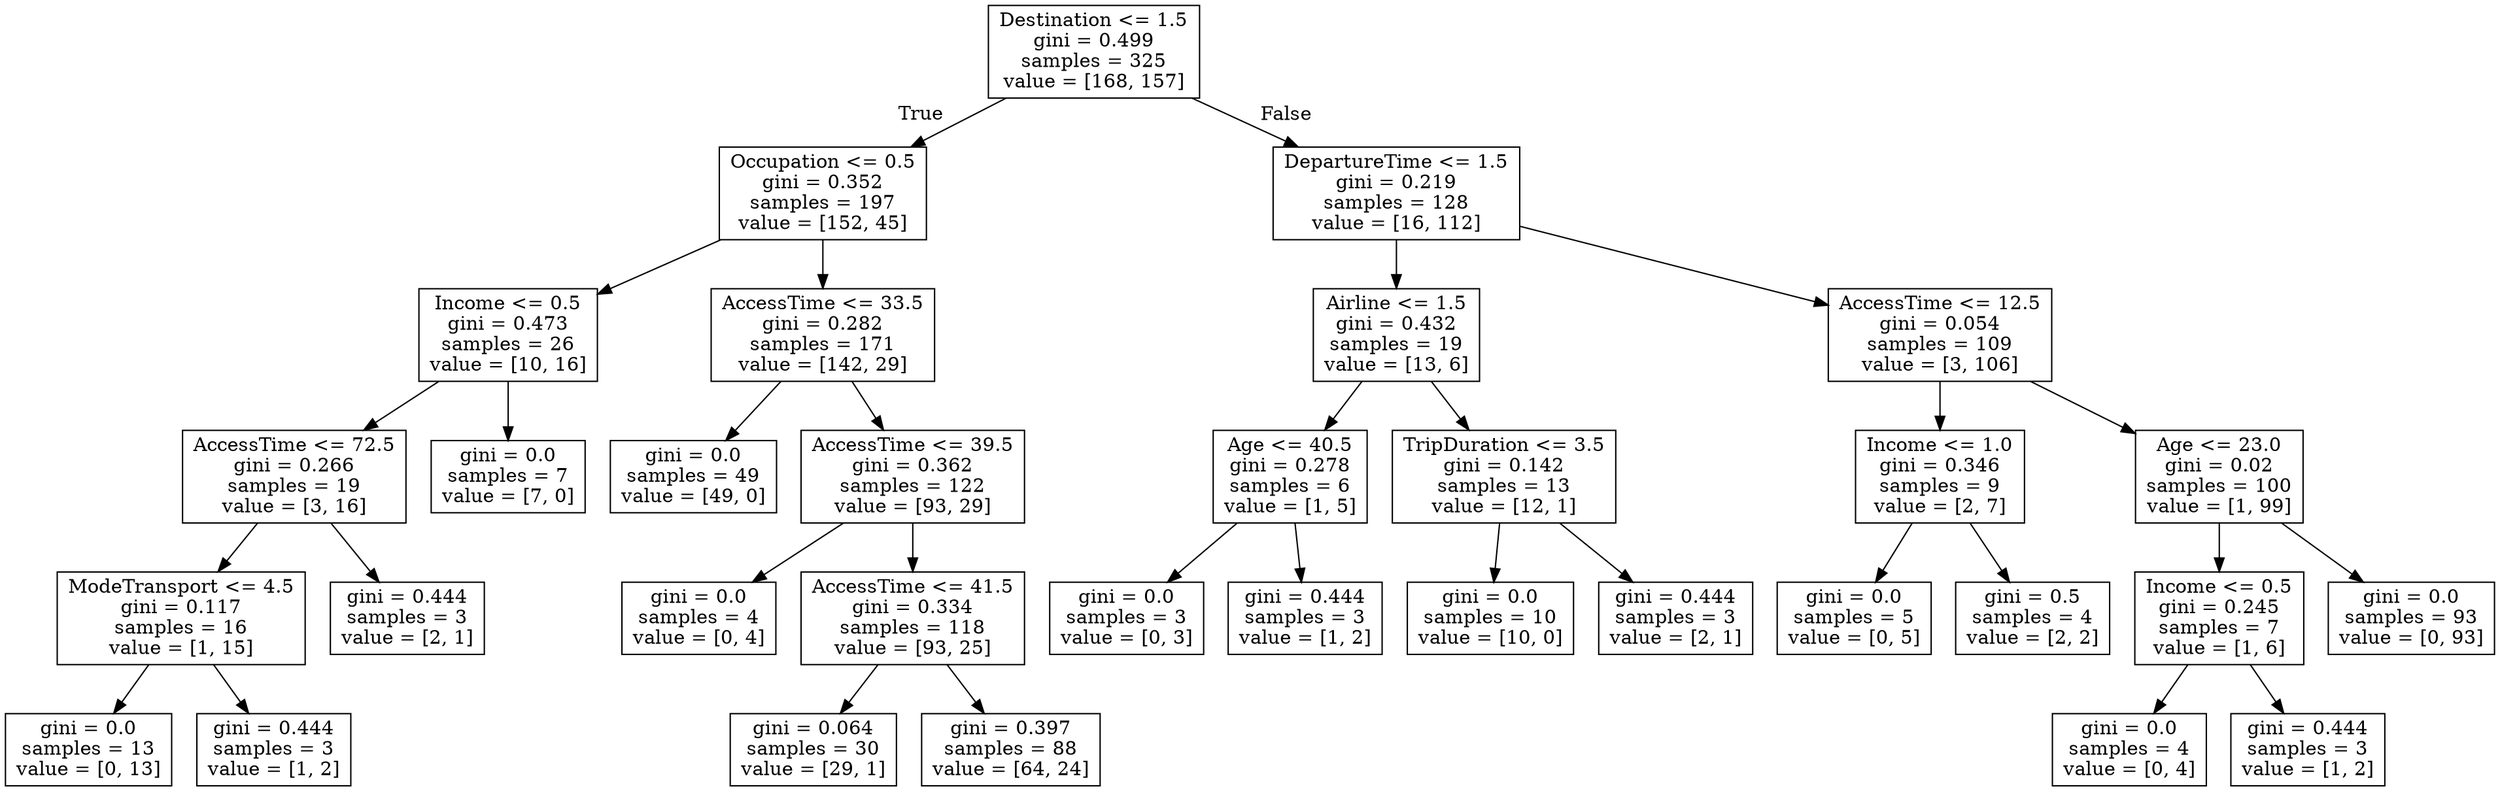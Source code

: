 digraph Tree {
node [shape=box] ;
0 [label="Destination <= 1.5\ngini = 0.499\nsamples = 325\nvalue = [168, 157]"] ;
1 [label="Occupation <= 0.5\ngini = 0.352\nsamples = 197\nvalue = [152, 45]"] ;
0 -> 1 [labeldistance=2.5, labelangle=45, headlabel="True"] ;
2 [label="Income <= 0.5\ngini = 0.473\nsamples = 26\nvalue = [10, 16]"] ;
1 -> 2 ;
3 [label="AccessTime <= 72.5\ngini = 0.266\nsamples = 19\nvalue = [3, 16]"] ;
2 -> 3 ;
4 [label="ModeTransport <= 4.5\ngini = 0.117\nsamples = 16\nvalue = [1, 15]"] ;
3 -> 4 ;
5 [label="gini = 0.0\nsamples = 13\nvalue = [0, 13]"] ;
4 -> 5 ;
6 [label="gini = 0.444\nsamples = 3\nvalue = [1, 2]"] ;
4 -> 6 ;
7 [label="gini = 0.444\nsamples = 3\nvalue = [2, 1]"] ;
3 -> 7 ;
8 [label="gini = 0.0\nsamples = 7\nvalue = [7, 0]"] ;
2 -> 8 ;
9 [label="AccessTime <= 33.5\ngini = 0.282\nsamples = 171\nvalue = [142, 29]"] ;
1 -> 9 ;
10 [label="gini = 0.0\nsamples = 49\nvalue = [49, 0]"] ;
9 -> 10 ;
11 [label="AccessTime <= 39.5\ngini = 0.362\nsamples = 122\nvalue = [93, 29]"] ;
9 -> 11 ;
12 [label="gini = 0.0\nsamples = 4\nvalue = [0, 4]"] ;
11 -> 12 ;
13 [label="AccessTime <= 41.5\ngini = 0.334\nsamples = 118\nvalue = [93, 25]"] ;
11 -> 13 ;
14 [label="gini = 0.064\nsamples = 30\nvalue = [29, 1]"] ;
13 -> 14 ;
15 [label="gini = 0.397\nsamples = 88\nvalue = [64, 24]"] ;
13 -> 15 ;
16 [label="DepartureTime <= 1.5\ngini = 0.219\nsamples = 128\nvalue = [16, 112]"] ;
0 -> 16 [labeldistance=2.5, labelangle=-45, headlabel="False"] ;
17 [label="Airline <= 1.5\ngini = 0.432\nsamples = 19\nvalue = [13, 6]"] ;
16 -> 17 ;
18 [label="Age <= 40.5\ngini = 0.278\nsamples = 6\nvalue = [1, 5]"] ;
17 -> 18 ;
19 [label="gini = 0.0\nsamples = 3\nvalue = [0, 3]"] ;
18 -> 19 ;
20 [label="gini = 0.444\nsamples = 3\nvalue = [1, 2]"] ;
18 -> 20 ;
21 [label="TripDuration <= 3.5\ngini = 0.142\nsamples = 13\nvalue = [12, 1]"] ;
17 -> 21 ;
22 [label="gini = 0.0\nsamples = 10\nvalue = [10, 0]"] ;
21 -> 22 ;
23 [label="gini = 0.444\nsamples = 3\nvalue = [2, 1]"] ;
21 -> 23 ;
24 [label="AccessTime <= 12.5\ngini = 0.054\nsamples = 109\nvalue = [3, 106]"] ;
16 -> 24 ;
25 [label="Income <= 1.0\ngini = 0.346\nsamples = 9\nvalue = [2, 7]"] ;
24 -> 25 ;
26 [label="gini = 0.0\nsamples = 5\nvalue = [0, 5]"] ;
25 -> 26 ;
27 [label="gini = 0.5\nsamples = 4\nvalue = [2, 2]"] ;
25 -> 27 ;
28 [label="Age <= 23.0\ngini = 0.02\nsamples = 100\nvalue = [1, 99]"] ;
24 -> 28 ;
29 [label="Income <= 0.5\ngini = 0.245\nsamples = 7\nvalue = [1, 6]"] ;
28 -> 29 ;
30 [label="gini = 0.0\nsamples = 4\nvalue = [0, 4]"] ;
29 -> 30 ;
31 [label="gini = 0.444\nsamples = 3\nvalue = [1, 2]"] ;
29 -> 31 ;
32 [label="gini = 0.0\nsamples = 93\nvalue = [0, 93]"] ;
28 -> 32 ;
}